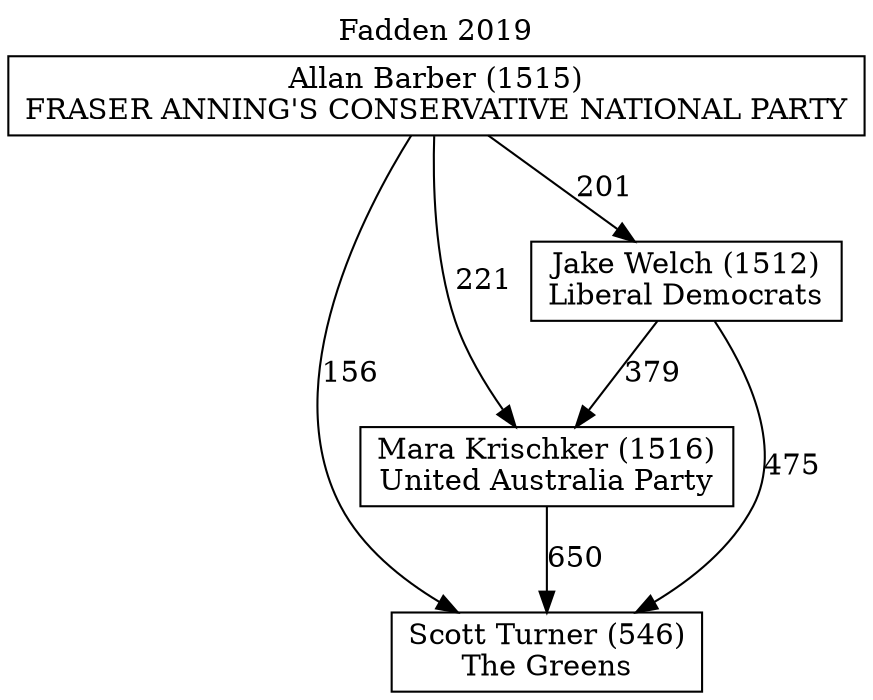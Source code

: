 // House preference flow
digraph "Scott Turner (546)_Fadden_2019" {
	graph [label="Fadden 2019" labelloc=t mclimit=10]
	node [shape=box]
	"Scott Turner (546)" [label="Scott Turner (546)
The Greens"]
	"Mara Krischker (1516)" [label="Mara Krischker (1516)
United Australia Party"]
	"Jake Welch (1512)" [label="Jake Welch (1512)
Liberal Democrats"]
	"Allan Barber (1515)" [label="Allan Barber (1515)
FRASER ANNING'S CONSERVATIVE NATIONAL PARTY"]
	"Scott Turner (546)" [label="Scott Turner (546)
The Greens"]
	"Jake Welch (1512)" [label="Jake Welch (1512)
Liberal Democrats"]
	"Allan Barber (1515)" [label="Allan Barber (1515)
FRASER ANNING'S CONSERVATIVE NATIONAL PARTY"]
	"Scott Turner (546)" [label="Scott Turner (546)
The Greens"]
	"Allan Barber (1515)" [label="Allan Barber (1515)
FRASER ANNING'S CONSERVATIVE NATIONAL PARTY"]
	"Allan Barber (1515)" [label="Allan Barber (1515)
FRASER ANNING'S CONSERVATIVE NATIONAL PARTY"]
	"Jake Welch (1512)" [label="Jake Welch (1512)
Liberal Democrats"]
	"Allan Barber (1515)" [label="Allan Barber (1515)
FRASER ANNING'S CONSERVATIVE NATIONAL PARTY"]
	"Allan Barber (1515)" [label="Allan Barber (1515)
FRASER ANNING'S CONSERVATIVE NATIONAL PARTY"]
	"Mara Krischker (1516)" [label="Mara Krischker (1516)
United Australia Party"]
	"Jake Welch (1512)" [label="Jake Welch (1512)
Liberal Democrats"]
	"Allan Barber (1515)" [label="Allan Barber (1515)
FRASER ANNING'S CONSERVATIVE NATIONAL PARTY"]
	"Mara Krischker (1516)" [label="Mara Krischker (1516)
United Australia Party"]
	"Allan Barber (1515)" [label="Allan Barber (1515)
FRASER ANNING'S CONSERVATIVE NATIONAL PARTY"]
	"Allan Barber (1515)" [label="Allan Barber (1515)
FRASER ANNING'S CONSERVATIVE NATIONAL PARTY"]
	"Jake Welch (1512)" [label="Jake Welch (1512)
Liberal Democrats"]
	"Allan Barber (1515)" [label="Allan Barber (1515)
FRASER ANNING'S CONSERVATIVE NATIONAL PARTY"]
	"Allan Barber (1515)" [label="Allan Barber (1515)
FRASER ANNING'S CONSERVATIVE NATIONAL PARTY"]
	"Mara Krischker (1516)" -> "Scott Turner (546)" [label=650]
	"Jake Welch (1512)" -> "Mara Krischker (1516)" [label=379]
	"Allan Barber (1515)" -> "Jake Welch (1512)" [label=201]
	"Jake Welch (1512)" -> "Scott Turner (546)" [label=475]
	"Allan Barber (1515)" -> "Scott Turner (546)" [label=156]
	"Allan Barber (1515)" -> "Mara Krischker (1516)" [label=221]
}
